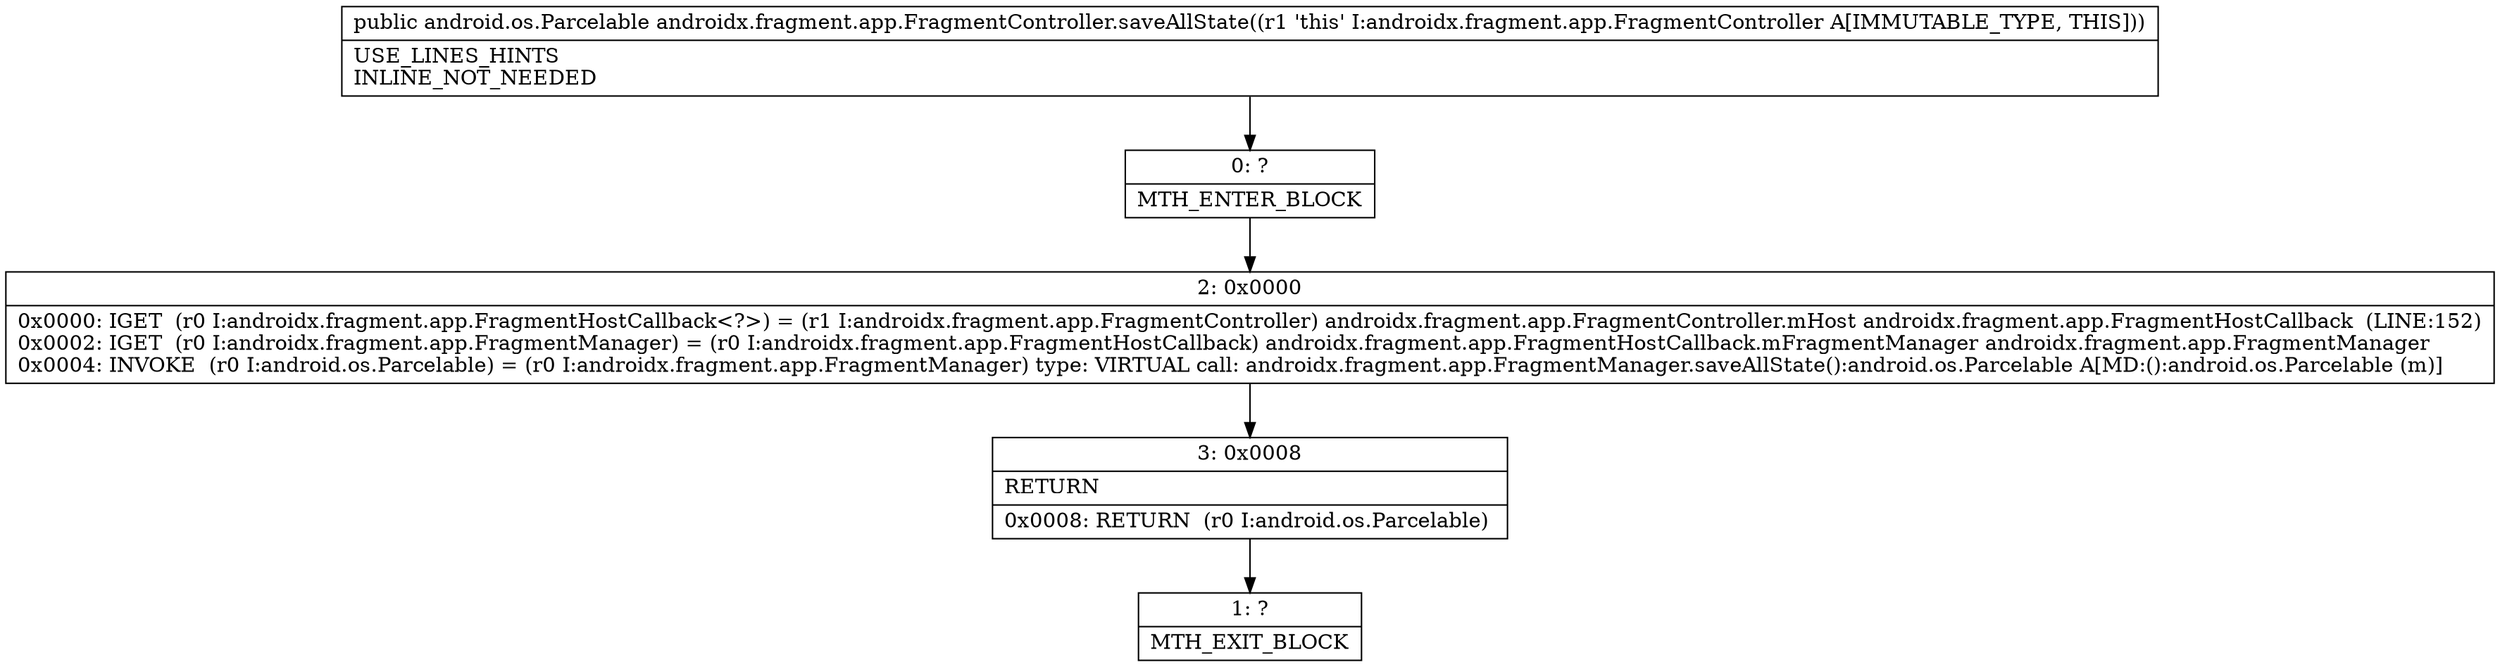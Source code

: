 digraph "CFG forandroidx.fragment.app.FragmentController.saveAllState()Landroid\/os\/Parcelable;" {
Node_0 [shape=record,label="{0\:\ ?|MTH_ENTER_BLOCK\l}"];
Node_2 [shape=record,label="{2\:\ 0x0000|0x0000: IGET  (r0 I:androidx.fragment.app.FragmentHostCallback\<?\>) = (r1 I:androidx.fragment.app.FragmentController) androidx.fragment.app.FragmentController.mHost androidx.fragment.app.FragmentHostCallback  (LINE:152)\l0x0002: IGET  (r0 I:androidx.fragment.app.FragmentManager) = (r0 I:androidx.fragment.app.FragmentHostCallback) androidx.fragment.app.FragmentHostCallback.mFragmentManager androidx.fragment.app.FragmentManager \l0x0004: INVOKE  (r0 I:android.os.Parcelable) = (r0 I:androidx.fragment.app.FragmentManager) type: VIRTUAL call: androidx.fragment.app.FragmentManager.saveAllState():android.os.Parcelable A[MD:():android.os.Parcelable (m)]\l}"];
Node_3 [shape=record,label="{3\:\ 0x0008|RETURN\l|0x0008: RETURN  (r0 I:android.os.Parcelable) \l}"];
Node_1 [shape=record,label="{1\:\ ?|MTH_EXIT_BLOCK\l}"];
MethodNode[shape=record,label="{public android.os.Parcelable androidx.fragment.app.FragmentController.saveAllState((r1 'this' I:androidx.fragment.app.FragmentController A[IMMUTABLE_TYPE, THIS]))  | USE_LINES_HINTS\lINLINE_NOT_NEEDED\l}"];
MethodNode -> Node_0;Node_0 -> Node_2;
Node_2 -> Node_3;
Node_3 -> Node_1;
}


